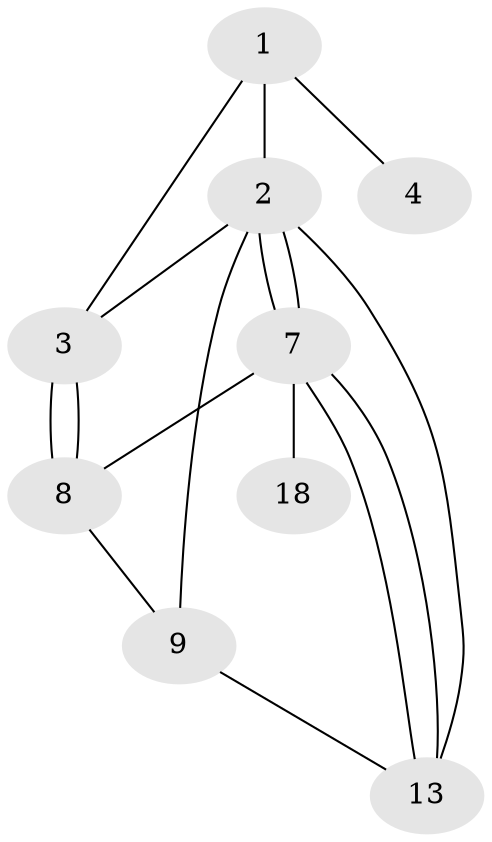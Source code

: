 // Generated by graph-tools (version 1.1) at 2025/46/02/15/25 05:46:28]
// undirected, 9 vertices, 16 edges
graph export_dot {
graph [start="1"]
  node [color=gray90,style=filled];
  1;
  2 [super="+5+6+10"];
  3;
  4 [super="+14+15"];
  7 [super="+11+16+20"];
  8;
  9;
  13;
  18 [super="+16+19"];
  1 -- 2;
  1 -- 3;
  1 -- 4;
  2 -- 3;
  2 -- 7;
  2 -- 7;
  2 -- 9;
  2 -- 13;
  3 -- 8;
  3 -- 8;
  7 -- 8;
  7 -- 13;
  7 -- 13;
  7 -- 18;
  8 -- 9;
  9 -- 13;
}
